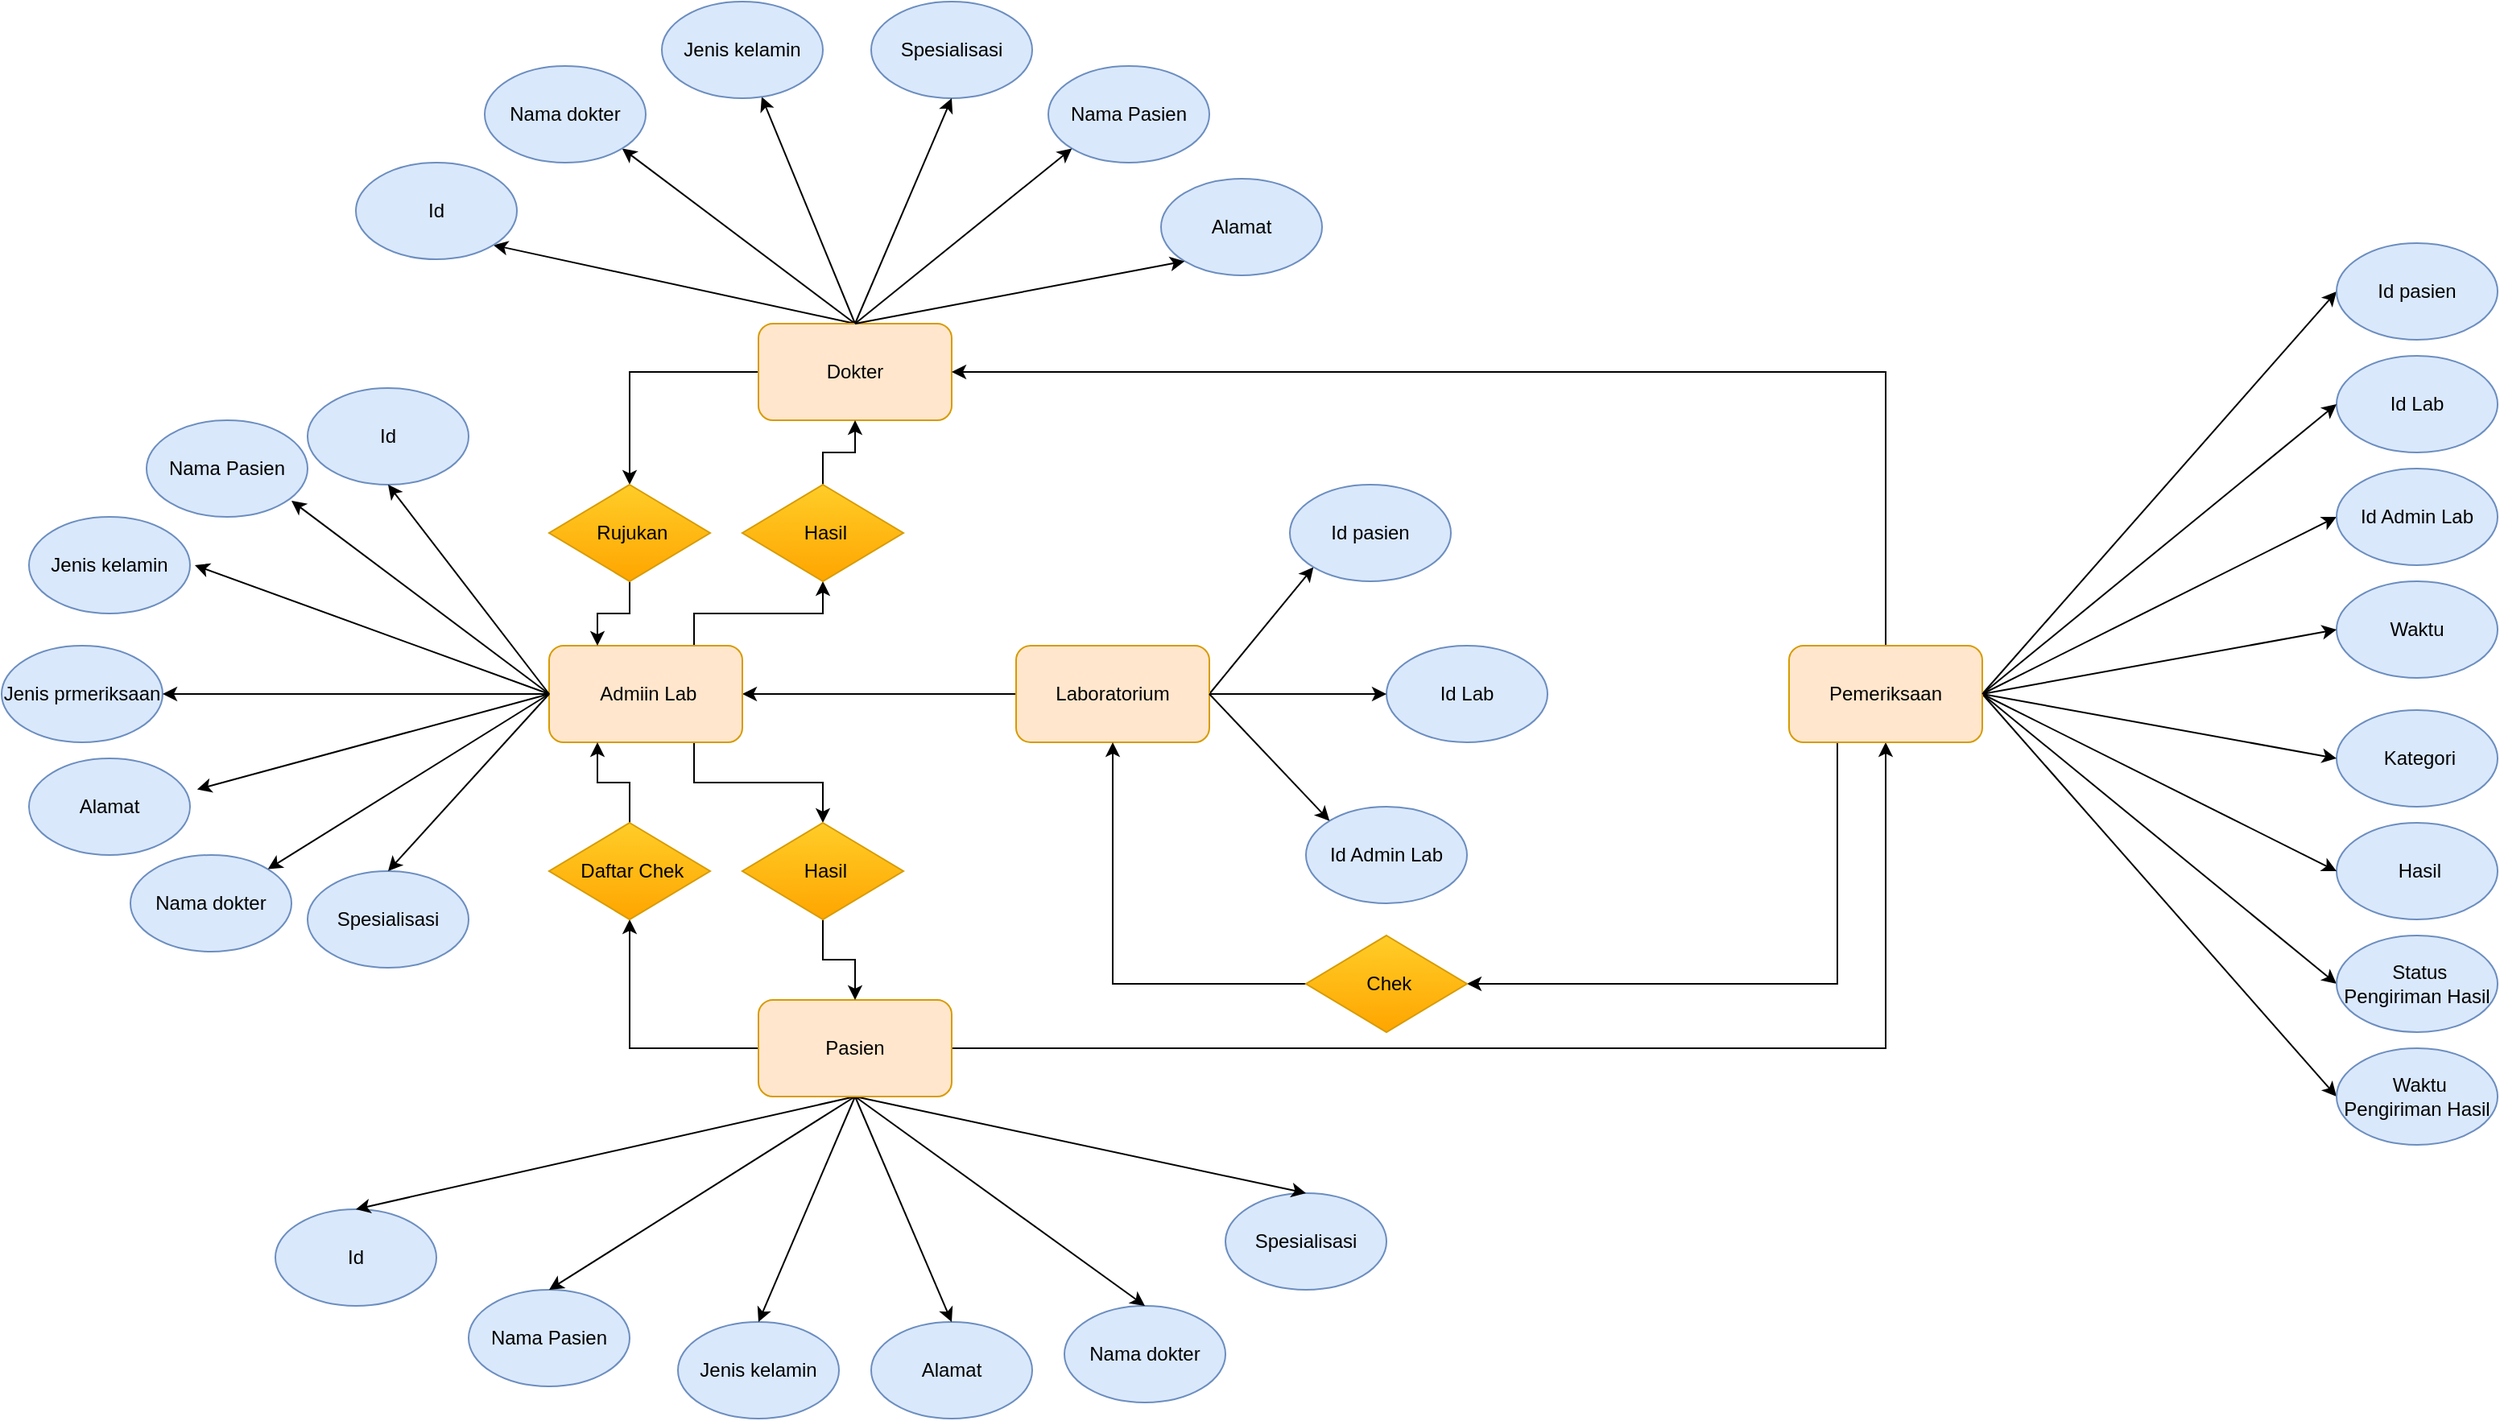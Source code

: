<mxfile version="17.4.0" type="github">
  <diagram id="iHLHYgPbjY47wZx5P_oe" name="Page-1">
    <mxGraphModel dx="4816" dy="1286" grid="1" gridSize="10" guides="1" tooltips="1" connect="1" arrows="1" fold="1" page="1" pageScale="1" pageWidth="2336" pageHeight="1654" math="0" shadow="0">
      <root>
        <mxCell id="0" />
        <mxCell id="1" parent="0" />
        <mxCell id="cxVUMkP61MDlI2AyrGk3-10" style="edgeStyle=none;rounded=0;orthogonalLoop=1;jettySize=auto;html=1;entryX=1;entryY=1;entryDx=0;entryDy=0;exitX=0.5;exitY=0;exitDx=0;exitDy=0;" parent="1" source="cxVUMkP61MDlI2AyrGk3-2" target="cxVUMkP61MDlI2AyrGk3-3" edge="1">
          <mxGeometry relative="1" as="geometry">
            <mxPoint x="-190" y="480" as="sourcePoint" />
          </mxGeometry>
        </mxCell>
        <mxCell id="cxVUMkP61MDlI2AyrGk3-11" style="edgeStyle=none;rounded=0;orthogonalLoop=1;jettySize=auto;html=1;exitX=0.5;exitY=0;exitDx=0;exitDy=0;" parent="1" source="cxVUMkP61MDlI2AyrGk3-2" target="cxVUMkP61MDlI2AyrGk3-5" edge="1">
          <mxGeometry relative="1" as="geometry" />
        </mxCell>
        <mxCell id="cxVUMkP61MDlI2AyrGk3-13" style="edgeStyle=none;rounded=0;orthogonalLoop=1;jettySize=auto;html=1;entryX=1;entryY=1;entryDx=0;entryDy=0;exitX=0.5;exitY=0;exitDx=0;exitDy=0;" parent="1" source="cxVUMkP61MDlI2AyrGk3-2" target="cxVUMkP61MDlI2AyrGk3-4" edge="1">
          <mxGeometry relative="1" as="geometry" />
        </mxCell>
        <mxCell id="3MUpm2lP29zA5utOFjVD-3" style="edgeStyle=orthogonalEdgeStyle;rounded=0;orthogonalLoop=1;jettySize=auto;html=1;exitX=0;exitY=0.5;exitDx=0;exitDy=0;entryX=0.5;entryY=0;entryDx=0;entryDy=0;" parent="1" source="cxVUMkP61MDlI2AyrGk3-2" target="0RntSatgc0-aN5bOcved-30" edge="1">
          <mxGeometry relative="1" as="geometry" />
        </mxCell>
        <mxCell id="cxVUMkP61MDlI2AyrGk3-2" value="Dokter" style="rounded=1;whiteSpace=wrap;html=1;fillColor=#ffe6cc;strokeColor=#d79b00;" parent="1" vertex="1">
          <mxGeometry x="-60" y="260" width="120" height="60" as="geometry" />
        </mxCell>
        <mxCell id="cxVUMkP61MDlI2AyrGk3-3" value="Id" style="ellipse;whiteSpace=wrap;html=1;strokeColor=#6c8ebf;fillColor=#dae8fc;" parent="1" vertex="1">
          <mxGeometry x="-310" y="160" width="100" height="60" as="geometry" />
        </mxCell>
        <mxCell id="cxVUMkP61MDlI2AyrGk3-4" value="Nama dokter" style="ellipse;whiteSpace=wrap;html=1;strokeColor=#6c8ebf;fillColor=#dae8fc;" parent="1" vertex="1">
          <mxGeometry x="-230" y="100" width="100" height="60" as="geometry" />
        </mxCell>
        <mxCell id="cxVUMkP61MDlI2AyrGk3-5" value="Jenis kelamin" style="ellipse;whiteSpace=wrap;html=1;strokeColor=#6c8ebf;fillColor=#dae8fc;" parent="1" vertex="1">
          <mxGeometry x="-120" y="60" width="100" height="60" as="geometry" />
        </mxCell>
        <mxCell id="cxVUMkP61MDlI2AyrGk3-6" value="Spesialisasi" style="ellipse;whiteSpace=wrap;html=1;strokeColor=#6c8ebf;fillColor=#dae8fc;" parent="1" vertex="1">
          <mxGeometry x="10" y="60" width="100" height="60" as="geometry" />
        </mxCell>
        <mxCell id="cxVUMkP61MDlI2AyrGk3-7" value="Nama Pasien" style="ellipse;whiteSpace=wrap;html=1;strokeColor=#6c8ebf;fillColor=#dae8fc;" parent="1" vertex="1">
          <mxGeometry x="120" y="100" width="100" height="60" as="geometry" />
        </mxCell>
        <mxCell id="cxVUMkP61MDlI2AyrGk3-8" value="Alamat" style="ellipse;whiteSpace=wrap;html=1;strokeColor=#6c8ebf;fillColor=#dae8fc;" parent="1" vertex="1">
          <mxGeometry x="190" y="170" width="100" height="60" as="geometry" />
        </mxCell>
        <mxCell id="cxVUMkP61MDlI2AyrGk3-14" style="edgeStyle=none;rounded=0;orthogonalLoop=1;jettySize=auto;html=1;exitX=0.5;exitY=0;exitDx=0;exitDy=0;entryX=0.5;entryY=1;entryDx=0;entryDy=0;exitPerimeter=0;" parent="1" source="cxVUMkP61MDlI2AyrGk3-2" target="cxVUMkP61MDlI2AyrGk3-6" edge="1">
          <mxGeometry relative="1" as="geometry">
            <mxPoint x="70" y="500" as="sourcePoint" />
            <mxPoint x="244.645" y="381.213" as="targetPoint" />
          </mxGeometry>
        </mxCell>
        <mxCell id="cxVUMkP61MDlI2AyrGk3-15" style="edgeStyle=none;rounded=0;orthogonalLoop=1;jettySize=auto;html=1;entryX=0;entryY=1;entryDx=0;entryDy=0;exitX=0.5;exitY=0;exitDx=0;exitDy=0;" parent="1" source="cxVUMkP61MDlI2AyrGk3-2" target="cxVUMkP61MDlI2AyrGk3-7" edge="1">
          <mxGeometry relative="1" as="geometry">
            <mxPoint x="60" y="520" as="sourcePoint" />
            <mxPoint x="324.645" y="431.213" as="targetPoint" />
          </mxGeometry>
        </mxCell>
        <mxCell id="cxVUMkP61MDlI2AyrGk3-16" style="edgeStyle=none;rounded=0;orthogonalLoop=1;jettySize=auto;html=1;entryX=0;entryY=1;entryDx=0;entryDy=0;exitX=0.5;exitY=0;exitDx=0;exitDy=0;" parent="1" source="cxVUMkP61MDlI2AyrGk3-2" target="cxVUMkP61MDlI2AyrGk3-8" edge="1">
          <mxGeometry relative="1" as="geometry">
            <mxPoint x="70" y="535" as="sourcePoint" />
            <mxPoint x="388.645" y="491.213" as="targetPoint" />
          </mxGeometry>
        </mxCell>
        <mxCell id="vjFO8v-adFQgh8sJvRri-3" value="Id" style="ellipse;whiteSpace=wrap;html=1;strokeColor=#6c8ebf;fillColor=#dae8fc;" parent="1" vertex="1">
          <mxGeometry x="-360" y="810" width="100" height="60" as="geometry" />
        </mxCell>
        <mxCell id="vjFO8v-adFQgh8sJvRri-4" value="Nama dokter" style="ellipse;whiteSpace=wrap;html=1;strokeColor=#6c8ebf;fillColor=#dae8fc;" parent="1" vertex="1">
          <mxGeometry x="130" y="870" width="100" height="60" as="geometry" />
        </mxCell>
        <mxCell id="vjFO8v-adFQgh8sJvRri-5" value="Jenis kelamin" style="ellipse;whiteSpace=wrap;html=1;strokeColor=#6c8ebf;fillColor=#dae8fc;" parent="1" vertex="1">
          <mxGeometry x="-110" y="880" width="100" height="60" as="geometry" />
        </mxCell>
        <mxCell id="vjFO8v-adFQgh8sJvRri-6" value="Nama Pasien" style="ellipse;whiteSpace=wrap;html=1;strokeColor=#6c8ebf;fillColor=#dae8fc;" parent="1" vertex="1">
          <mxGeometry x="-240" y="860" width="100" height="60" as="geometry" />
        </mxCell>
        <mxCell id="vjFO8v-adFQgh8sJvRri-7" value="Alamat" style="ellipse;whiteSpace=wrap;html=1;strokeColor=#6c8ebf;fillColor=#dae8fc;" parent="1" vertex="1">
          <mxGeometry x="10" y="880" width="100" height="60" as="geometry" />
        </mxCell>
        <mxCell id="vjFO8v-adFQgh8sJvRri-8" value="Spesialisasi" style="ellipse;whiteSpace=wrap;html=1;strokeColor=#6c8ebf;fillColor=#dae8fc;" parent="1" vertex="1">
          <mxGeometry x="230" y="800" width="100" height="60" as="geometry" />
        </mxCell>
        <mxCell id="vjFO8v-adFQgh8sJvRri-10" style="edgeStyle=none;rounded=0;orthogonalLoop=1;jettySize=auto;html=1;entryX=0.5;entryY=0;entryDx=0;entryDy=0;exitX=0.5;exitY=1;exitDx=0;exitDy=0;" parent="1" source="vjFO8v-adFQgh8sJvRri-1" target="vjFO8v-adFQgh8sJvRri-3" edge="1">
          <mxGeometry relative="1" as="geometry">
            <mxPoint x="-170" y="290" as="sourcePoint" />
            <mxPoint x="-404.645" y="231.213" as="targetPoint" />
          </mxGeometry>
        </mxCell>
        <mxCell id="vjFO8v-adFQgh8sJvRri-11" style="edgeStyle=none;rounded=0;orthogonalLoop=1;jettySize=auto;html=1;entryX=0.5;entryY=0;entryDx=0;entryDy=0;exitX=0.5;exitY=1;exitDx=0;exitDy=0;" parent="1" source="vjFO8v-adFQgh8sJvRri-1" target="vjFO8v-adFQgh8sJvRri-6" edge="1">
          <mxGeometry relative="1" as="geometry">
            <mxPoint x="80" y="470" as="sourcePoint" />
            <mxPoint x="-240" y="620" as="targetPoint" />
          </mxGeometry>
        </mxCell>
        <mxCell id="vjFO8v-adFQgh8sJvRri-12" style="edgeStyle=none;rounded=0;orthogonalLoop=1;jettySize=auto;html=1;entryX=0.5;entryY=0;entryDx=0;entryDy=0;exitX=0.5;exitY=1;exitDx=0;exitDy=0;" parent="1" source="vjFO8v-adFQgh8sJvRri-1" target="vjFO8v-adFQgh8sJvRri-5" edge="1">
          <mxGeometry relative="1" as="geometry">
            <mxPoint x="70" y="460" as="sourcePoint" />
            <mxPoint x="-84.645" y="628.787" as="targetPoint" />
          </mxGeometry>
        </mxCell>
        <mxCell id="vjFO8v-adFQgh8sJvRri-13" style="edgeStyle=none;rounded=0;orthogonalLoop=1;jettySize=auto;html=1;entryX=0.5;entryY=0;entryDx=0;entryDy=0;startArrow=none;exitX=0.5;exitY=1;exitDx=0;exitDy=0;" parent="1" source="vjFO8v-adFQgh8sJvRri-1" target="vjFO8v-adFQgh8sJvRri-7" edge="1">
          <mxGeometry relative="1" as="geometry">
            <mxPoint y="570" as="sourcePoint" />
            <mxPoint y="620" as="targetPoint" />
          </mxGeometry>
        </mxCell>
        <mxCell id="vjFO8v-adFQgh8sJvRri-14" style="edgeStyle=none;rounded=0;orthogonalLoop=1;jettySize=auto;html=1;entryX=0.5;entryY=0;entryDx=0;entryDy=0;exitX=0.5;exitY=1;exitDx=0;exitDy=0;" parent="1" source="vjFO8v-adFQgh8sJvRri-1" target="vjFO8v-adFQgh8sJvRri-4" edge="1">
          <mxGeometry relative="1" as="geometry">
            <mxPoint x="80" y="470" as="sourcePoint" />
            <mxPoint x="130" y="620" as="targetPoint" />
          </mxGeometry>
        </mxCell>
        <mxCell id="vjFO8v-adFQgh8sJvRri-15" style="edgeStyle=none;rounded=0;orthogonalLoop=1;jettySize=auto;html=1;entryX=0.5;entryY=0;entryDx=0;entryDy=0;exitX=0.5;exitY=1;exitDx=0;exitDy=0;" parent="1" source="vjFO8v-adFQgh8sJvRri-1" target="vjFO8v-adFQgh8sJvRri-8" edge="1">
          <mxGeometry relative="1" as="geometry">
            <mxPoint x="-90" y="580" as="sourcePoint" />
            <mxPoint x="250" y="620" as="targetPoint" />
          </mxGeometry>
        </mxCell>
        <mxCell id="vjFO8v-adFQgh8sJvRri-25" style="edgeStyle=none;rounded=0;orthogonalLoop=1;jettySize=auto;html=1;exitX=1;exitY=0.5;exitDx=0;exitDy=0;entryX=0;entryY=1;entryDx=0;entryDy=0;" parent="1" source="vjFO8v-adFQgh8sJvRri-16" target="vjFO8v-adFQgh8sJvRri-17" edge="1">
          <mxGeometry relative="1" as="geometry" />
        </mxCell>
        <mxCell id="TyfW2S2m9Npq-S9Z423Q-28" style="edgeStyle=orthogonalEdgeStyle;rounded=0;orthogonalLoop=1;jettySize=auto;html=1;exitX=0;exitY=0.5;exitDx=0;exitDy=0;entryX=1;entryY=0.5;entryDx=0;entryDy=0;" edge="1" parent="1" source="vjFO8v-adFQgh8sJvRri-16" target="0RntSatgc0-aN5bOcved-5">
          <mxGeometry relative="1" as="geometry" />
        </mxCell>
        <mxCell id="vjFO8v-adFQgh8sJvRri-16" value="Laboratorium" style="rounded=1;whiteSpace=wrap;html=1;fillColor=#ffe6cc;strokeColor=#d79b00;" parent="1" vertex="1">
          <mxGeometry x="100" y="460" width="120" height="60" as="geometry" />
        </mxCell>
        <mxCell id="vjFO8v-adFQgh8sJvRri-17" value="Id pasien" style="ellipse;whiteSpace=wrap;html=1;strokeColor=#6c8ebf;fillColor=#dae8fc;" parent="1" vertex="1">
          <mxGeometry x="270" y="360" width="100" height="60" as="geometry" />
        </mxCell>
        <mxCell id="vjFO8v-adFQgh8sJvRri-19" value="Waktu" style="ellipse;whiteSpace=wrap;html=1;strokeColor=#6c8ebf;fillColor=#dae8fc;" parent="1" vertex="1">
          <mxGeometry x="920" y="420" width="100" height="60" as="geometry" />
        </mxCell>
        <mxCell id="vjFO8v-adFQgh8sJvRri-21" value="&amp;nbsp;Kategori" style="ellipse;whiteSpace=wrap;html=1;strokeColor=#6c8ebf;fillColor=#dae8fc;" parent="1" vertex="1">
          <mxGeometry x="920" y="500" width="100" height="60" as="geometry" />
        </mxCell>
        <mxCell id="vjFO8v-adFQgh8sJvRri-22" value="&amp;nbsp;Hasil" style="ellipse;whiteSpace=wrap;html=1;strokeColor=#6c8ebf;fillColor=#dae8fc;" parent="1" vertex="1">
          <mxGeometry x="920" y="570" width="100" height="60" as="geometry" />
        </mxCell>
        <mxCell id="3MUpm2lP29zA5utOFjVD-1" style="edgeStyle=orthogonalEdgeStyle;rounded=0;orthogonalLoop=1;jettySize=auto;html=1;exitX=0;exitY=0.5;exitDx=0;exitDy=0;entryX=0.5;entryY=1;entryDx=0;entryDy=0;" parent="1" source="vjFO8v-adFQgh8sJvRri-1" target="0RntSatgc0-aN5bOcved-29" edge="1">
          <mxGeometry relative="1" as="geometry" />
        </mxCell>
        <mxCell id="TyfW2S2m9Npq-S9Z423Q-25" style="edgeStyle=orthogonalEdgeStyle;rounded=0;orthogonalLoop=1;jettySize=auto;html=1;exitX=1;exitY=0.5;exitDx=0;exitDy=0;entryX=0.5;entryY=1;entryDx=0;entryDy=0;" edge="1" parent="1" source="vjFO8v-adFQgh8sJvRri-1" target="TyfW2S2m9Npq-S9Z423Q-7">
          <mxGeometry relative="1" as="geometry" />
        </mxCell>
        <mxCell id="vjFO8v-adFQgh8sJvRri-1" value="Pasien" style="rounded=1;whiteSpace=wrap;html=1;fillColor=#ffe6cc;strokeColor=#d79b00;" parent="1" vertex="1">
          <mxGeometry x="-60" y="680" width="120" height="60" as="geometry" />
        </mxCell>
        <mxCell id="0RntSatgc0-aN5bOcved-42" style="edgeStyle=orthogonalEdgeStyle;rounded=0;orthogonalLoop=1;jettySize=auto;html=1;exitX=0.75;exitY=1;exitDx=0;exitDy=0;entryX=0.5;entryY=0;entryDx=0;entryDy=0;" parent="1" source="0RntSatgc0-aN5bOcved-5" target="0RntSatgc0-aN5bOcved-32" edge="1">
          <mxGeometry relative="1" as="geometry" />
        </mxCell>
        <mxCell id="0RntSatgc0-aN5bOcved-50" style="edgeStyle=orthogonalEdgeStyle;rounded=0;orthogonalLoop=1;jettySize=auto;html=1;exitX=0.75;exitY=0;exitDx=0;exitDy=0;" parent="1" source="0RntSatgc0-aN5bOcved-5" target="0RntSatgc0-aN5bOcved-31" edge="1">
          <mxGeometry relative="1" as="geometry" />
        </mxCell>
        <mxCell id="0RntSatgc0-aN5bOcved-5" value="&amp;nbsp;Admiin Lab" style="rounded=1;whiteSpace=wrap;html=1;fillColor=#ffe6cc;strokeColor=#d79b00;" parent="1" vertex="1">
          <mxGeometry x="-190" y="460" width="120" height="60" as="geometry" />
        </mxCell>
        <mxCell id="0RntSatgc0-aN5bOcved-6" value="Id" style="ellipse;whiteSpace=wrap;html=1;strokeColor=#6c8ebf;fillColor=#dae8fc;" parent="1" vertex="1">
          <mxGeometry x="-340" y="300" width="100" height="60" as="geometry" />
        </mxCell>
        <mxCell id="0RntSatgc0-aN5bOcved-7" value="Nama Pasien" style="ellipse;whiteSpace=wrap;html=1;strokeColor=#6c8ebf;fillColor=#dae8fc;" parent="1" vertex="1">
          <mxGeometry x="-440" y="320" width="100" height="60" as="geometry" />
        </mxCell>
        <mxCell id="0RntSatgc0-aN5bOcved-8" value="Jenis kelamin" style="ellipse;whiteSpace=wrap;html=1;strokeColor=#6c8ebf;fillColor=#dae8fc;" parent="1" vertex="1">
          <mxGeometry x="-513" y="380" width="100" height="60" as="geometry" />
        </mxCell>
        <mxCell id="0RntSatgc0-aN5bOcved-9" value="Jenis prmeriksaan" style="ellipse;whiteSpace=wrap;html=1;strokeColor=#6c8ebf;fillColor=#dae8fc;" parent="1" vertex="1">
          <mxGeometry x="-530" y="460" width="100" height="60" as="geometry" />
        </mxCell>
        <mxCell id="0RntSatgc0-aN5bOcved-10" value="Alamat" style="ellipse;whiteSpace=wrap;html=1;strokeColor=#6c8ebf;fillColor=#dae8fc;" parent="1" vertex="1">
          <mxGeometry x="-513" y="530" width="100" height="60" as="geometry" />
        </mxCell>
        <mxCell id="0RntSatgc0-aN5bOcved-11" value="Nama dokter" style="ellipse;whiteSpace=wrap;html=1;strokeColor=#6c8ebf;fillColor=#dae8fc;" parent="1" vertex="1">
          <mxGeometry x="-450" y="590" width="100" height="60" as="geometry" />
        </mxCell>
        <mxCell id="0RntSatgc0-aN5bOcved-12" value="Spesialisasi" style="ellipse;whiteSpace=wrap;html=1;strokeColor=#6c8ebf;fillColor=#dae8fc;" parent="1" vertex="1">
          <mxGeometry x="-340" y="600" width="100" height="60" as="geometry" />
        </mxCell>
        <mxCell id="0RntSatgc0-aN5bOcved-17" style="edgeStyle=none;rounded=0;orthogonalLoop=1;jettySize=auto;html=1;entryX=0.5;entryY=1;entryDx=0;entryDy=0;" parent="1" target="0RntSatgc0-aN5bOcved-6" edge="1">
          <mxGeometry relative="1" as="geometry">
            <mxPoint x="-190" y="490" as="sourcePoint" />
            <mxPoint x="-359.996" y="370.001" as="targetPoint" />
          </mxGeometry>
        </mxCell>
        <mxCell id="0RntSatgc0-aN5bOcved-18" style="edgeStyle=none;rounded=0;orthogonalLoop=1;jettySize=auto;html=1;entryX=0.5;entryY=1;entryDx=0;entryDy=0;" parent="1" edge="1">
          <mxGeometry relative="1" as="geometry">
            <mxPoint x="-190" y="490" as="sourcePoint" />
            <mxPoint x="-350" y="370" as="targetPoint" />
          </mxGeometry>
        </mxCell>
        <mxCell id="0RntSatgc0-aN5bOcved-19" style="edgeStyle=none;rounded=0;orthogonalLoop=1;jettySize=auto;html=1;entryX=0.5;entryY=1;entryDx=0;entryDy=0;exitX=0;exitY=0.5;exitDx=0;exitDy=0;" parent="1" source="0RntSatgc0-aN5bOcved-5" edge="1">
          <mxGeometry relative="1" as="geometry">
            <mxPoint x="-250" y="530" as="sourcePoint" />
            <mxPoint x="-410" y="410" as="targetPoint" />
            <Array as="points" />
          </mxGeometry>
        </mxCell>
        <mxCell id="0RntSatgc0-aN5bOcved-20" style="edgeStyle=none;rounded=0;orthogonalLoop=1;jettySize=auto;html=1;entryX=1;entryY=0.5;entryDx=0;entryDy=0;" parent="1" target="0RntSatgc0-aN5bOcved-9" edge="1">
          <mxGeometry relative="1" as="geometry">
            <mxPoint x="-190" y="490" as="sourcePoint" />
            <mxPoint x="-400.0" y="420" as="targetPoint" />
            <Array as="points" />
          </mxGeometry>
        </mxCell>
        <mxCell id="0RntSatgc0-aN5bOcved-21" style="edgeStyle=none;rounded=0;orthogonalLoop=1;jettySize=auto;html=1;entryX=1.044;entryY=0.321;entryDx=0;entryDy=0;entryPerimeter=0;exitX=0;exitY=0.5;exitDx=0;exitDy=0;" parent="1" source="0RntSatgc0-aN5bOcved-5" target="0RntSatgc0-aN5bOcved-10" edge="1">
          <mxGeometry relative="1" as="geometry">
            <mxPoint x="-180" y="510" as="sourcePoint" />
            <mxPoint x="-420.0" y="510" as="targetPoint" />
            <Array as="points" />
          </mxGeometry>
        </mxCell>
        <mxCell id="0RntSatgc0-aN5bOcved-22" style="edgeStyle=none;rounded=0;orthogonalLoop=1;jettySize=auto;html=1;entryX=1;entryY=0;entryDx=0;entryDy=0;" parent="1" target="0RntSatgc0-aN5bOcved-11" edge="1">
          <mxGeometry relative="1" as="geometry">
            <mxPoint x="-190" y="490" as="sourcePoint" />
            <mxPoint x="-398.6" y="559.26" as="targetPoint" />
            <Array as="points" />
          </mxGeometry>
        </mxCell>
        <mxCell id="0RntSatgc0-aN5bOcved-23" style="edgeStyle=none;rounded=0;orthogonalLoop=1;jettySize=auto;html=1;entryX=0.5;entryY=0;entryDx=0;entryDy=0;" parent="1" target="0RntSatgc0-aN5bOcved-12" edge="1">
          <mxGeometry relative="1" as="geometry">
            <mxPoint x="-190" y="490" as="sourcePoint" />
            <mxPoint x="-354.426" y="608.919" as="targetPoint" />
            <Array as="points" />
          </mxGeometry>
        </mxCell>
        <mxCell id="3MUpm2lP29zA5utOFjVD-2" style="edgeStyle=orthogonalEdgeStyle;rounded=0;orthogonalLoop=1;jettySize=auto;html=1;exitX=0.5;exitY=0;exitDx=0;exitDy=0;entryX=0.25;entryY=1;entryDx=0;entryDy=0;" parent="1" source="0RntSatgc0-aN5bOcved-29" target="0RntSatgc0-aN5bOcved-5" edge="1">
          <mxGeometry relative="1" as="geometry" />
        </mxCell>
        <mxCell id="0RntSatgc0-aN5bOcved-29" value="&amp;nbsp;Daftar Chek" style="rhombus;whiteSpace=wrap;html=1;fillColor=#ffcd28;strokeColor=#d79b00;gradientColor=#ffa500;" parent="1" vertex="1">
          <mxGeometry x="-190" y="570" width="100" height="60" as="geometry" />
        </mxCell>
        <mxCell id="3MUpm2lP29zA5utOFjVD-4" style="edgeStyle=orthogonalEdgeStyle;rounded=0;orthogonalLoop=1;jettySize=auto;html=1;exitX=0.5;exitY=1;exitDx=0;exitDy=0;entryX=0.25;entryY=0;entryDx=0;entryDy=0;" parent="1" source="0RntSatgc0-aN5bOcved-30" target="0RntSatgc0-aN5bOcved-5" edge="1">
          <mxGeometry relative="1" as="geometry" />
        </mxCell>
        <mxCell id="0RntSatgc0-aN5bOcved-30" value="&amp;nbsp;Rujukan" style="rhombus;whiteSpace=wrap;html=1;fillColor=#ffcd28;strokeColor=#d79b00;gradientColor=#ffa500;" parent="1" vertex="1">
          <mxGeometry x="-190" y="360" width="100" height="60" as="geometry" />
        </mxCell>
        <mxCell id="0RntSatgc0-aN5bOcved-51" style="edgeStyle=orthogonalEdgeStyle;rounded=0;orthogonalLoop=1;jettySize=auto;html=1;exitX=0.5;exitY=0;exitDx=0;exitDy=0;entryX=0.5;entryY=1;entryDx=0;entryDy=0;" parent="1" source="0RntSatgc0-aN5bOcved-31" target="cxVUMkP61MDlI2AyrGk3-2" edge="1">
          <mxGeometry relative="1" as="geometry" />
        </mxCell>
        <mxCell id="0RntSatgc0-aN5bOcved-31" value="&amp;nbsp;Hasil" style="rhombus;whiteSpace=wrap;html=1;fillColor=#ffcd28;strokeColor=#d79b00;gradientColor=#ffa500;" parent="1" vertex="1">
          <mxGeometry x="-70" y="360" width="100" height="60" as="geometry" />
        </mxCell>
        <mxCell id="0RntSatgc0-aN5bOcved-43" style="edgeStyle=orthogonalEdgeStyle;rounded=0;orthogonalLoop=1;jettySize=auto;html=1;exitX=0.5;exitY=1;exitDx=0;exitDy=0;entryX=0.5;entryY=0;entryDx=0;entryDy=0;" parent="1" source="0RntSatgc0-aN5bOcved-32" target="vjFO8v-adFQgh8sJvRri-1" edge="1">
          <mxGeometry relative="1" as="geometry" />
        </mxCell>
        <mxCell id="0RntSatgc0-aN5bOcved-32" value="&amp;nbsp;Hasil" style="rhombus;whiteSpace=wrap;html=1;fillColor=#ffcd28;strokeColor=#d79b00;gradientColor=#ffa500;" parent="1" vertex="1">
          <mxGeometry x="-70" y="570" width="100" height="60" as="geometry" />
        </mxCell>
        <mxCell id="TyfW2S2m9Npq-S9Z423Q-1" value="Id Lab" style="ellipse;whiteSpace=wrap;html=1;strokeColor=#6c8ebf;fillColor=#dae8fc;" vertex="1" parent="1">
          <mxGeometry x="330" y="460" width="100" height="60" as="geometry" />
        </mxCell>
        <mxCell id="TyfW2S2m9Npq-S9Z423Q-2" value="Id Admin Lab" style="ellipse;whiteSpace=wrap;html=1;strokeColor=#6c8ebf;fillColor=#dae8fc;" vertex="1" parent="1">
          <mxGeometry x="280" y="560" width="100" height="60" as="geometry" />
        </mxCell>
        <mxCell id="TyfW2S2m9Npq-S9Z423Q-3" style="edgeStyle=none;rounded=0;orthogonalLoop=1;jettySize=auto;html=1;exitX=1;exitY=0.5;exitDx=0;exitDy=0;entryX=0;entryY=0.5;entryDx=0;entryDy=0;" edge="1" parent="1" source="vjFO8v-adFQgh8sJvRri-16" target="TyfW2S2m9Npq-S9Z423Q-1">
          <mxGeometry relative="1" as="geometry">
            <mxPoint x="480" y="500" as="sourcePoint" />
            <mxPoint x="544.504" y="441.129" as="targetPoint" />
          </mxGeometry>
        </mxCell>
        <mxCell id="TyfW2S2m9Npq-S9Z423Q-4" style="edgeStyle=none;rounded=0;orthogonalLoop=1;jettySize=auto;html=1;exitX=1;exitY=0.5;exitDx=0;exitDy=0;entryX=0;entryY=0;entryDx=0;entryDy=0;" edge="1" parent="1" source="vjFO8v-adFQgh8sJvRri-16" target="TyfW2S2m9Npq-S9Z423Q-2">
          <mxGeometry relative="1" as="geometry">
            <mxPoint x="480" y="500" as="sourcePoint" />
            <mxPoint x="530" y="500" as="targetPoint" />
          </mxGeometry>
        </mxCell>
        <mxCell id="TyfW2S2m9Npq-S9Z423Q-16" style="edgeStyle=none;rounded=0;orthogonalLoop=1;jettySize=auto;html=1;exitX=1;exitY=0.5;exitDx=0;exitDy=0;entryX=0;entryY=0.5;entryDx=0;entryDy=0;" edge="1" parent="1" source="TyfW2S2m9Npq-S9Z423Q-7" target="TyfW2S2m9Npq-S9Z423Q-8">
          <mxGeometry relative="1" as="geometry" />
        </mxCell>
        <mxCell id="TyfW2S2m9Npq-S9Z423Q-18" style="edgeStyle=none;rounded=0;orthogonalLoop=1;jettySize=auto;html=1;exitX=1;exitY=0.5;exitDx=0;exitDy=0;entryX=0;entryY=0.5;entryDx=0;entryDy=0;" edge="1" parent="1" source="TyfW2S2m9Npq-S9Z423Q-7" target="TyfW2S2m9Npq-S9Z423Q-10">
          <mxGeometry relative="1" as="geometry" />
        </mxCell>
        <mxCell id="TyfW2S2m9Npq-S9Z423Q-19" style="edgeStyle=none;rounded=0;orthogonalLoop=1;jettySize=auto;html=1;exitX=1;exitY=0.5;exitDx=0;exitDy=0;entryX=0;entryY=0.5;entryDx=0;entryDy=0;" edge="1" parent="1" source="TyfW2S2m9Npq-S9Z423Q-7" target="vjFO8v-adFQgh8sJvRri-19">
          <mxGeometry relative="1" as="geometry" />
        </mxCell>
        <mxCell id="TyfW2S2m9Npq-S9Z423Q-20" style="edgeStyle=none;rounded=0;orthogonalLoop=1;jettySize=auto;html=1;exitX=1;exitY=0.5;exitDx=0;exitDy=0;entryX=0;entryY=0.5;entryDx=0;entryDy=0;" edge="1" parent="1" source="TyfW2S2m9Npq-S9Z423Q-7" target="vjFO8v-adFQgh8sJvRri-21">
          <mxGeometry relative="1" as="geometry" />
        </mxCell>
        <mxCell id="TyfW2S2m9Npq-S9Z423Q-21" style="edgeStyle=none;rounded=0;orthogonalLoop=1;jettySize=auto;html=1;exitX=1;exitY=0.5;exitDx=0;exitDy=0;entryX=0;entryY=0.5;entryDx=0;entryDy=0;" edge="1" parent="1" source="TyfW2S2m9Npq-S9Z423Q-7" target="vjFO8v-adFQgh8sJvRri-22">
          <mxGeometry relative="1" as="geometry" />
        </mxCell>
        <mxCell id="TyfW2S2m9Npq-S9Z423Q-22" style="edgeStyle=none;rounded=0;orthogonalLoop=1;jettySize=auto;html=1;exitX=1;exitY=0.5;exitDx=0;exitDy=0;entryX=0;entryY=0.5;entryDx=0;entryDy=0;" edge="1" parent="1" source="TyfW2S2m9Npq-S9Z423Q-7" target="TyfW2S2m9Npq-S9Z423Q-11">
          <mxGeometry relative="1" as="geometry" />
        </mxCell>
        <mxCell id="TyfW2S2m9Npq-S9Z423Q-23" style="edgeStyle=none;rounded=0;orthogonalLoop=1;jettySize=auto;html=1;exitX=1;exitY=0.5;exitDx=0;exitDy=0;entryX=0;entryY=0.5;entryDx=0;entryDy=0;" edge="1" parent="1" source="TyfW2S2m9Npq-S9Z423Q-7" target="TyfW2S2m9Npq-S9Z423Q-12">
          <mxGeometry relative="1" as="geometry" />
        </mxCell>
        <mxCell id="TyfW2S2m9Npq-S9Z423Q-33" style="edgeStyle=orthogonalEdgeStyle;rounded=0;orthogonalLoop=1;jettySize=auto;html=1;exitX=0.25;exitY=1;exitDx=0;exitDy=0;entryX=1;entryY=0.5;entryDx=0;entryDy=0;" edge="1" parent="1" source="TyfW2S2m9Npq-S9Z423Q-7" target="TyfW2S2m9Npq-S9Z423Q-32">
          <mxGeometry relative="1" as="geometry" />
        </mxCell>
        <mxCell id="TyfW2S2m9Npq-S9Z423Q-35" style="edgeStyle=orthogonalEdgeStyle;rounded=0;orthogonalLoop=1;jettySize=auto;html=1;exitX=0.5;exitY=0;exitDx=0;exitDy=0;entryX=1;entryY=0.5;entryDx=0;entryDy=0;" edge="1" parent="1" source="TyfW2S2m9Npq-S9Z423Q-7" target="cxVUMkP61MDlI2AyrGk3-2">
          <mxGeometry relative="1" as="geometry" />
        </mxCell>
        <mxCell id="TyfW2S2m9Npq-S9Z423Q-7" value="Pemeriksaan" style="rounded=1;whiteSpace=wrap;html=1;fillColor=#ffe6cc;strokeColor=#d79b00;" vertex="1" parent="1">
          <mxGeometry x="580" y="460" width="120" height="60" as="geometry" />
        </mxCell>
        <mxCell id="TyfW2S2m9Npq-S9Z423Q-8" value="Id pasien" style="ellipse;whiteSpace=wrap;html=1;strokeColor=#6c8ebf;fillColor=#dae8fc;" vertex="1" parent="1">
          <mxGeometry x="920" y="210" width="100" height="60" as="geometry" />
        </mxCell>
        <mxCell id="TyfW2S2m9Npq-S9Z423Q-9" value="Id Lab" style="ellipse;whiteSpace=wrap;html=1;strokeColor=#6c8ebf;fillColor=#dae8fc;" vertex="1" parent="1">
          <mxGeometry x="920" y="280" width="100" height="60" as="geometry" />
        </mxCell>
        <mxCell id="TyfW2S2m9Npq-S9Z423Q-10" value="Id Admin Lab" style="ellipse;whiteSpace=wrap;html=1;strokeColor=#6c8ebf;fillColor=#dae8fc;" vertex="1" parent="1">
          <mxGeometry x="920" y="350" width="100" height="60" as="geometry" />
        </mxCell>
        <mxCell id="TyfW2S2m9Npq-S9Z423Q-11" value="&amp;nbsp;Status Pengiriman Hasil" style="ellipse;whiteSpace=wrap;html=1;strokeColor=#6c8ebf;fillColor=#dae8fc;" vertex="1" parent="1">
          <mxGeometry x="920" y="640" width="100" height="60" as="geometry" />
        </mxCell>
        <mxCell id="TyfW2S2m9Npq-S9Z423Q-12" value="&amp;nbsp;Waktu Pengiriman Hasil" style="ellipse;whiteSpace=wrap;html=1;strokeColor=#6c8ebf;fillColor=#dae8fc;" vertex="1" parent="1">
          <mxGeometry x="920" y="710" width="100" height="60" as="geometry" />
        </mxCell>
        <mxCell id="TyfW2S2m9Npq-S9Z423Q-17" style="edgeStyle=none;rounded=0;orthogonalLoop=1;jettySize=auto;html=1;exitX=1;exitY=0.5;exitDx=0;exitDy=0;entryX=0;entryY=0.5;entryDx=0;entryDy=0;" edge="1" parent="1" source="TyfW2S2m9Npq-S9Z423Q-7" target="TyfW2S2m9Npq-S9Z423Q-9">
          <mxGeometry relative="1" as="geometry">
            <mxPoint x="710" y="500" as="sourcePoint" />
            <mxPoint x="930" y="250.0" as="targetPoint" />
          </mxGeometry>
        </mxCell>
        <mxCell id="TyfW2S2m9Npq-S9Z423Q-34" style="edgeStyle=orthogonalEdgeStyle;rounded=0;orthogonalLoop=1;jettySize=auto;html=1;exitX=0;exitY=0.5;exitDx=0;exitDy=0;entryX=0.5;entryY=1;entryDx=0;entryDy=0;" edge="1" parent="1" source="TyfW2S2m9Npq-S9Z423Q-32" target="vjFO8v-adFQgh8sJvRri-16">
          <mxGeometry relative="1" as="geometry" />
        </mxCell>
        <mxCell id="TyfW2S2m9Npq-S9Z423Q-32" value="&amp;nbsp;Chek" style="rhombus;whiteSpace=wrap;html=1;fillColor=#ffcd28;strokeColor=#d79b00;gradientColor=#ffa500;" vertex="1" parent="1">
          <mxGeometry x="280" y="640" width="100" height="60" as="geometry" />
        </mxCell>
      </root>
    </mxGraphModel>
  </diagram>
</mxfile>
